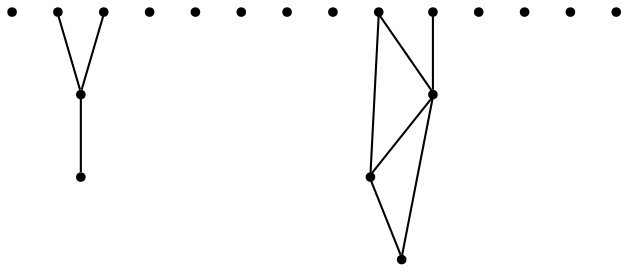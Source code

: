graph {
  node [shape=point,comment="{\"directed\":false,\"doi\":\"10.1007/11618058_32\",\"figure\":\"1 (1)\"}"]

  v0 [pos="499.2142184471899,2282.1088958204837"]
  v1 [pos="1415.4170421511626,2182.664019043683"]
  v2 [pos="1314.0120457848836,1985.2569959317034"]
  v3 [pos="1317.3085574127906,2083.218294556378"]
  v4 [pos="1219.2024255087208,2182.664019043683"]
  v5 [pos="1120.8530826065892,2182.6612215990217"]
  v6 [pos="1072.4746124031008,2282.1088958204837"]
  v7 [pos="1010.8957667151162,2083.213420220983"]
  v8 [pos="999.1670148982557,1985.2541561015169"]
  v9 [pos="925.8594173934108,2182.6612215990217"]
  v10 [pos="719.1287336482558,1897.6829908047503"]
  v11 [pos="719.1287336482558,2282.109616374412"]
  v12 [pos="742.5862690770348,1985.2568687751282"]
  v13 [pos="694.2050644985466,2083.218294556378"]
  v14 [pos="657.6727652616279,2182.664019043683"]
  v15 [pos="535.8680489946705,2182.6612215990217"]
  v16 [pos="499.2142184471899,1897.680235745614"]
  v17 [pos="412.71175660125965,2083.213420220983"]
  v18 [pos="400.9829835876938,1985.2541561015169"]

  v3 -- v2 [id="-23",pos="1317.3085574127906,2083.218294556378 1314.0120457848836,1985.2569959317034 1314.0120457848836,1985.2569959317034 1314.0120457848836,1985.2569959317034"]
  v13 -- v10 [id="-203",pos="694.2050644985466,2083.218294556378 719.1287336482558,1897.6829908047503 719.1287336482558,1897.6829908047503 719.1287336482558,1897.6829908047503"]
  v14 -- v13 [id="-205",pos="657.6727652616279,2182.664019043683 694.2050644985466,2083.218294556378 694.2050644985466,2083.218294556378 694.2050644985466,2083.218294556378"]
  v11 -- v12 [id="-206",pos="719.1287336482558,2282.109616374412 742.5862690770348,1985.2568687751282 742.5862690770348,1985.2568687751282 742.5862690770348,1985.2568687751282"]
  v12 -- v10 [id="-233",pos="742.5862690770348,1985.2568687751282 719.1287336482558,1897.6829908047503 719.1287336482558,1897.6829908047503 719.1287336482558,1897.6829908047503"]
  v11 -- v13 [id="-234",pos="719.1287336482558,2282.109616374412 694.2050644985466,2083.218294556378 694.2050644985466,2083.218294556378 694.2050644985466,2083.218294556378"]
  v13 -- v12 [id="-235",pos="694.2050644985466,2083.218294556378 742.5862690770348,1985.2568687751282 742.5862690770348,1985.2568687751282 742.5862690770348,1985.2568687751282"]
  v1 -- v3 [id="-17",pos="1415.4170421511626,2182.664019043683 1317.3085574127906,2083.218294556378 1317.3085574127906,2083.218294556378 1317.3085574127906,2083.218294556378"]
  v4 -- v3 [id="-94",pos="1219.2024255087208,2182.664019043683 1317.3085574127906,2083.218294556378 1317.3085574127906,2083.218294556378 1317.3085574127906,2083.218294556378"]
}